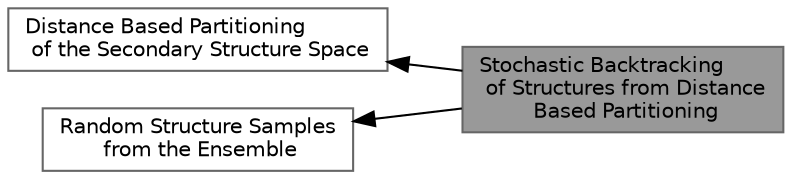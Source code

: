 digraph "Stochastic Backtracking of Structures from Distance Based Partitioning"
{
 // INTERACTIVE_SVG=YES
 // LATEX_PDF_SIZE
  bgcolor="transparent";
  edge [fontname=Helvetica,fontsize=10,labelfontname=Helvetica,labelfontsize=10];
  node [fontname=Helvetica,fontsize=10,shape=box,height=0.2,width=0.4];
  rankdir=LR;
  Node2 [label="Distance Based Partitioning\l of the Secondary Structure Space",height=0.2,width=0.4,color="grey40", fillcolor="white", style="filled",URL="$group__kl__neighborhood.html",tooltip=" "];
  Node1 [label="Stochastic Backtracking\l of Structures from Distance\l Based Partitioning",height=0.2,width=0.4,color="gray40", fillcolor="grey60", style="filled", fontcolor="black",tooltip="Contains functions related to stochastic backtracking from a specified distance class."];
  Node3 [label="Random Structure Samples\l from the Ensemble",height=0.2,width=0.4,color="grey40", fillcolor="white", style="filled",URL="$group__subopt__stochbt.html",tooltip="Functions to draw random structure samples from the ensemble according to their equilibrium probabili..."];
  Node2->Node1 [shape=plaintext, dir="back", style="solid"];
  Node3->Node1 [shape=plaintext, dir="back", style="solid"];
}
